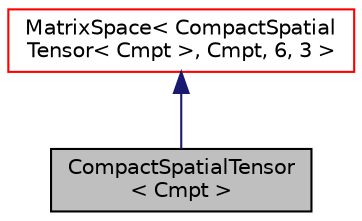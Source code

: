 digraph "CompactSpatialTensor&lt; Cmpt &gt;"
{
  bgcolor="transparent";
  edge [fontname="Helvetica",fontsize="10",labelfontname="Helvetica",labelfontsize="10"];
  node [fontname="Helvetica",fontsize="10",shape=record];
  Node1 [label="CompactSpatialTensor\l\< Cmpt \>",height=0.2,width=0.4,color="black", fillcolor="grey75", style="filled", fontcolor="black"];
  Node2 -> Node1 [dir="back",color="midnightblue",fontsize="10",style="solid",fontname="Helvetica"];
  Node2 [label="MatrixSpace\< CompactSpatial\lTensor\< Cmpt \>, Cmpt, 6, 3 \>",height=0.2,width=0.4,color="red",URL="$a01466.html"];
}

